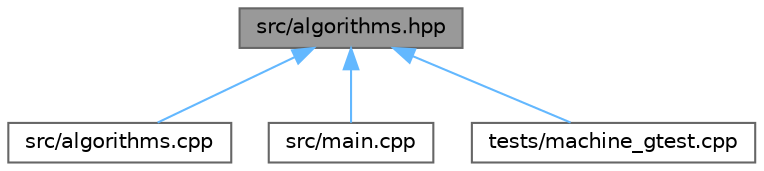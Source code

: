 digraph "src/algorithms.hpp"
{
 // LATEX_PDF_SIZE
  bgcolor="transparent";
  edge [fontname=Helvetica,fontsize=10,labelfontname=Helvetica,labelfontsize=10];
  node [fontname=Helvetica,fontsize=10,shape=box,height=0.2,width=0.4];
  Node1 [id="Node000001",label="src/algorithms.hpp",height=0.2,width=0.4,color="gray40", fillcolor="grey60", style="filled", fontcolor="black",tooltip="Declares functions to generate instruction sequences for various algorithms in the RISC emulator."];
  Node1 -> Node2 [id="edge1_Node000001_Node000002",dir="back",color="steelblue1",style="solid",tooltip=" "];
  Node2 [id="Node000002",label="src/algorithms.cpp",height=0.2,width=0.4,color="grey40", fillcolor="white", style="filled",URL="$algorithms_8cpp.html",tooltip="Implements functions to generate instruction sequences for various algorithms in the RISC emulator."];
  Node1 -> Node3 [id="edge2_Node000001_Node000003",dir="back",color="steelblue1",style="solid",tooltip=" "];
  Node3 [id="Node000003",label="src/main.cpp",height=0.2,width=0.4,color="grey40", fillcolor="white", style="filled",URL="$main_8cpp.html",tooltip="Entry point for the RISC Emulator demonstrating Fibonacci, Factorial, and List Sum programs."];
  Node1 -> Node4 [id="edge3_Node000001_Node000004",dir="back",color="steelblue1",style="solid",tooltip=" "];
  Node4 [id="Node000004",label="tests/machine_gtest.cpp",height=0.2,width=0.4,color="grey40", fillcolor="white", style="filled",URL="$machine__gtest_8cpp.html",tooltip="Unit tests for the RISC Emulator."];
}
